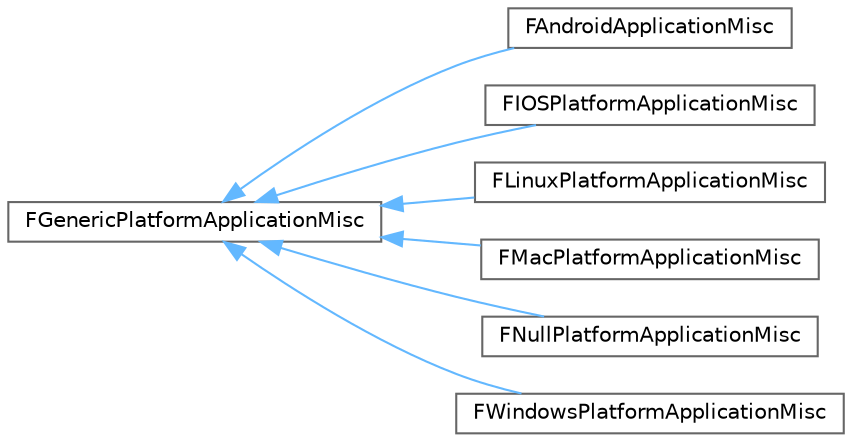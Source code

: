 digraph "Graphical Class Hierarchy"
{
 // INTERACTIVE_SVG=YES
 // LATEX_PDF_SIZE
  bgcolor="transparent";
  edge [fontname=Helvetica,fontsize=10,labelfontname=Helvetica,labelfontsize=10];
  node [fontname=Helvetica,fontsize=10,shape=box,height=0.2,width=0.4];
  rankdir="LR";
  Node0 [id="Node000000",label="FGenericPlatformApplicationMisc",height=0.2,width=0.4,color="grey40", fillcolor="white", style="filled",URL="$da/d1c/structFGenericPlatformApplicationMisc.html",tooltip=" "];
  Node0 -> Node1 [id="edge3922_Node000000_Node000001",dir="back",color="steelblue1",style="solid",tooltip=" "];
  Node1 [id="Node000001",label="FAndroidApplicationMisc",height=0.2,width=0.4,color="grey40", fillcolor="white", style="filled",URL="$df/dd2/structFAndroidApplicationMisc.html",tooltip=" "];
  Node0 -> Node2 [id="edge3923_Node000000_Node000002",dir="back",color="steelblue1",style="solid",tooltip=" "];
  Node2 [id="Node000002",label="FIOSPlatformApplicationMisc",height=0.2,width=0.4,color="grey40", fillcolor="white", style="filled",URL="$d6/d93/structFIOSPlatformApplicationMisc.html",tooltip=" "];
  Node0 -> Node3 [id="edge3924_Node000000_Node000003",dir="back",color="steelblue1",style="solid",tooltip=" "];
  Node3 [id="Node000003",label="FLinuxPlatformApplicationMisc",height=0.2,width=0.4,color="grey40", fillcolor="white", style="filled",URL="$dd/dd2/structFLinuxPlatformApplicationMisc.html",tooltip=" "];
  Node0 -> Node4 [id="edge3925_Node000000_Node000004",dir="back",color="steelblue1",style="solid",tooltip=" "];
  Node4 [id="Node000004",label="FMacPlatformApplicationMisc",height=0.2,width=0.4,color="grey40", fillcolor="white", style="filled",URL="$da/d27/structFMacPlatformApplicationMisc.html",tooltip=" "];
  Node0 -> Node5 [id="edge3926_Node000000_Node000005",dir="back",color="steelblue1",style="solid",tooltip=" "];
  Node5 [id="Node000005",label="FNullPlatformApplicationMisc",height=0.2,width=0.4,color="grey40", fillcolor="white", style="filled",URL="$de/d50/structFNullPlatformApplicationMisc.html",tooltip=" "];
  Node0 -> Node6 [id="edge3927_Node000000_Node000006",dir="back",color="steelblue1",style="solid",tooltip=" "];
  Node6 [id="Node000006",label="FWindowsPlatformApplicationMisc",height=0.2,width=0.4,color="grey40", fillcolor="white", style="filled",URL="$d9/d65/structFWindowsPlatformApplicationMisc.html",tooltip=" "];
}

